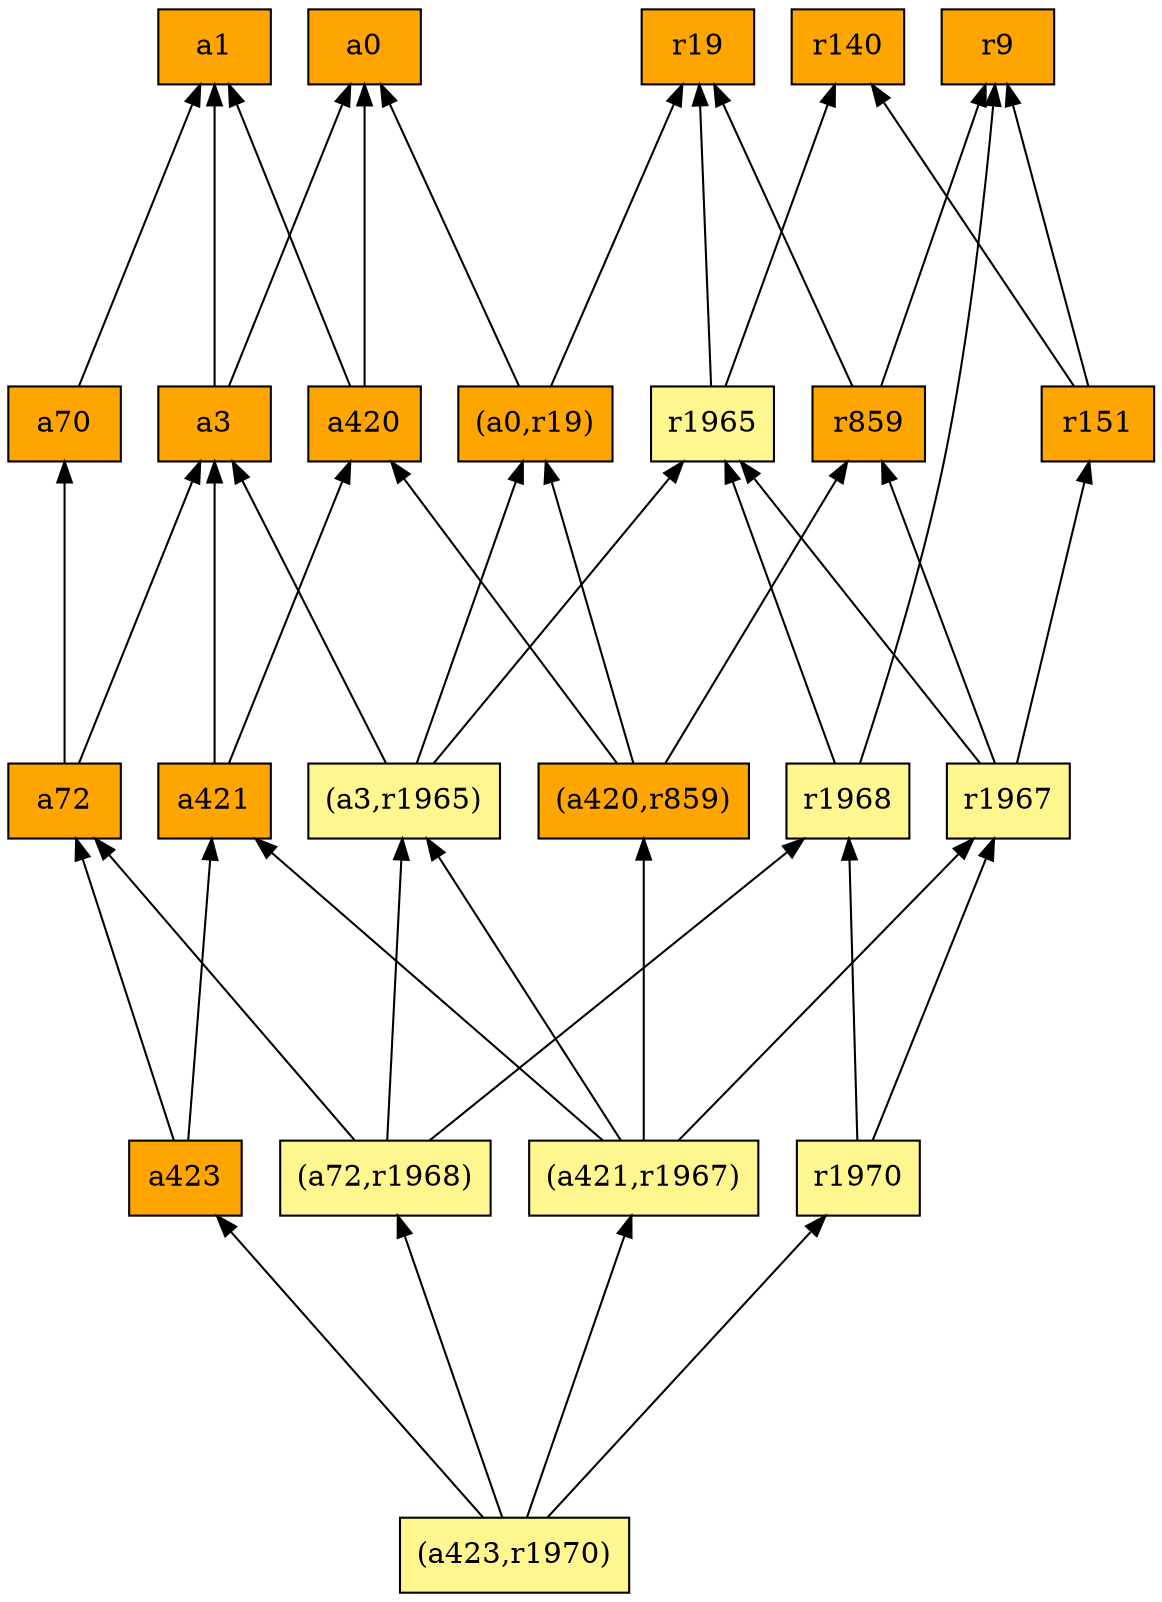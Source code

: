digraph G {
rankdir=BT;ranksep="2.0";
"a423" [shape=record,fillcolor=orange,style=filled,label="{a423}"];
"(a3,r1965)" [shape=record,fillcolor=khaki1,style=filled,label="{(a3,r1965)}"];
"(a423,r1970)" [shape=record,fillcolor=khaki1,style=filled,label="{(a423,r1970)}"];
"a3" [shape=record,fillcolor=orange,style=filled,label="{a3}"];
"r9" [shape=record,fillcolor=orange,style=filled,label="{r9}"];
"a72" [shape=record,fillcolor=orange,style=filled,label="{a72}"];
"(a420,r859)" [shape=record,fillcolor=orange,style=filled,label="{(a420,r859)}"];
"r151" [shape=record,fillcolor=orange,style=filled,label="{r151}"];
"a1" [shape=record,fillcolor=orange,style=filled,label="{a1}"];
"a420" [shape=record,fillcolor=orange,style=filled,label="{a420}"];
"a421" [shape=record,fillcolor=orange,style=filled,label="{a421}"];
"(a0,r19)" [shape=record,fillcolor=orange,style=filled,label="{(a0,r19)}"];
"r140" [shape=record,fillcolor=orange,style=filled,label="{r140}"];
"r1968" [shape=record,fillcolor=khaki1,style=filled,label="{r1968}"];
"(a72,r1968)" [shape=record,fillcolor=khaki1,style=filled,label="{(a72,r1968)}"];
"a70" [shape=record,fillcolor=orange,style=filled,label="{a70}"];
"r19" [shape=record,fillcolor=orange,style=filled,label="{r19}"];
"r1967" [shape=record,fillcolor=khaki1,style=filled,label="{r1967}"];
"r1965" [shape=record,fillcolor=khaki1,style=filled,label="{r1965}"];
"(a421,r1967)" [shape=record,fillcolor=khaki1,style=filled,label="{(a421,r1967)}"];
"r1970" [shape=record,fillcolor=khaki1,style=filled,label="{r1970}"];
"a0" [shape=record,fillcolor=orange,style=filled,label="{a0}"];
"r859" [shape=record,fillcolor=orange,style=filled,label="{r859}"];
"a423" -> "a421"
"a423" -> "a72"
"(a3,r1965)" -> "a3"
"(a3,r1965)" -> "(a0,r19)"
"(a3,r1965)" -> "r1965"
"(a423,r1970)" -> "a423"
"(a423,r1970)" -> "(a72,r1968)"
"(a423,r1970)" -> "(a421,r1967)"
"(a423,r1970)" -> "r1970"
"a3" -> "a1"
"a3" -> "a0"
"a72" -> "a3"
"a72" -> "a70"
"(a420,r859)" -> "a420"
"(a420,r859)" -> "(a0,r19)"
"(a420,r859)" -> "r859"
"r151" -> "r9"
"r151" -> "r140"
"a420" -> "a1"
"a420" -> "a0"
"a421" -> "a420"
"a421" -> "a3"
"(a0,r19)" -> "a0"
"(a0,r19)" -> "r19"
"r1968" -> "r1965"
"r1968" -> "r9"
"(a72,r1968)" -> "a72"
"(a72,r1968)" -> "(a3,r1965)"
"(a72,r1968)" -> "r1968"
"a70" -> "a1"
"r1967" -> "r1965"
"r1967" -> "r859"
"r1967" -> "r151"
"r1965" -> "r19"
"r1965" -> "r140"
"(a421,r1967)" -> "a421"
"(a421,r1967)" -> "(a3,r1965)"
"(a421,r1967)" -> "r1967"
"(a421,r1967)" -> "(a420,r859)"
"r1970" -> "r1968"
"r1970" -> "r1967"
"r859" -> "r9"
"r859" -> "r19"
}